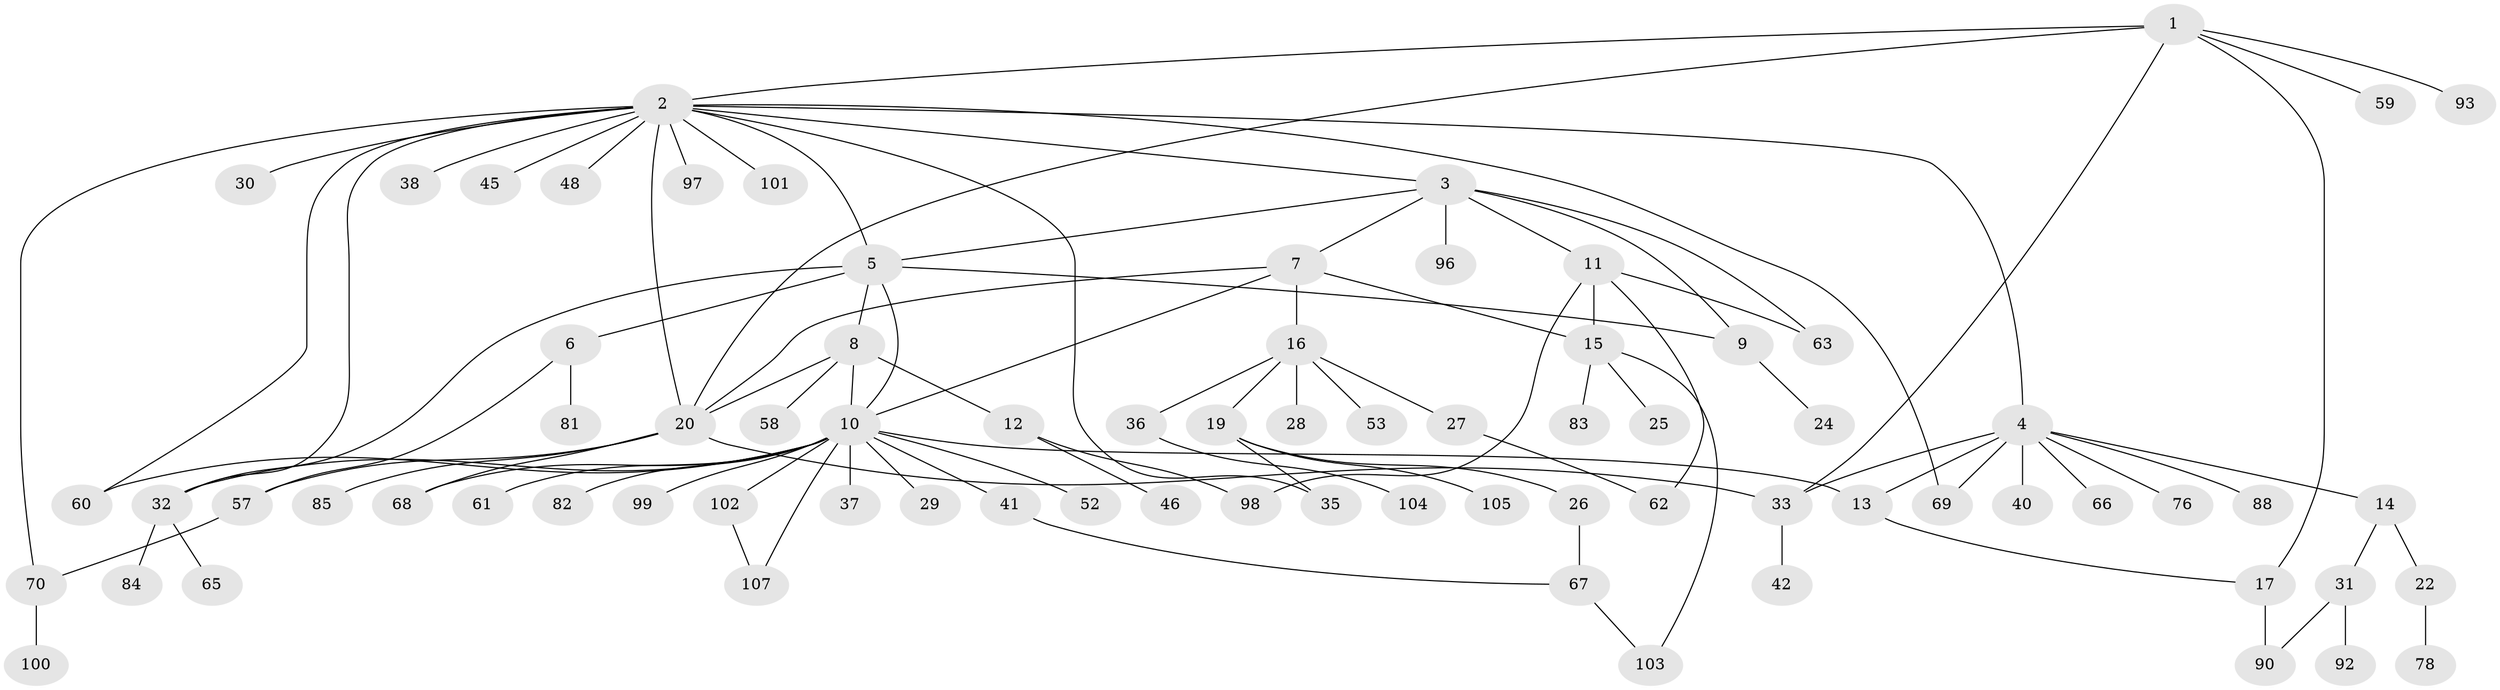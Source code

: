 // Generated by graph-tools (version 1.1) at 2025/23/03/03/25 07:23:49]
// undirected, 77 vertices, 103 edges
graph export_dot {
graph [start="1"]
  node [color=gray90,style=filled];
  1 [super="+23"];
  2 [super="+43"];
  3 [super="+73"];
  4 [super="+39"];
  5 [super="+72"];
  6 [super="+55"];
  7;
  8 [super="+89"];
  9 [super="+95"];
  10 [super="+77"];
  11 [super="+18"];
  12 [super="+44"];
  13 [super="+49"];
  14;
  15 [super="+50"];
  16 [super="+47"];
  17 [super="+54"];
  19 [super="+21"];
  20 [super="+74"];
  22 [super="+56"];
  24;
  25;
  26 [super="+64"];
  27 [super="+79"];
  28;
  29;
  30;
  31 [super="+34"];
  32 [super="+51"];
  33 [super="+108"];
  35;
  36;
  37;
  38 [super="+94"];
  40;
  41;
  42;
  45;
  46 [super="+106"];
  48;
  52;
  53;
  57 [super="+80"];
  58;
  59;
  60;
  61;
  62;
  63;
  65;
  66;
  67 [super="+71"];
  68 [super="+75"];
  69;
  70 [super="+91"];
  76;
  78 [super="+86"];
  81;
  82 [super="+87"];
  83;
  84;
  85;
  88;
  90;
  92;
  93;
  96;
  97;
  98;
  99;
  100;
  101;
  102 [super="+109"];
  103;
  104;
  105;
  107;
  1 -- 2;
  1 -- 17;
  1 -- 20;
  1 -- 33;
  1 -- 59;
  1 -- 93;
  2 -- 3;
  2 -- 4;
  2 -- 5;
  2 -- 30;
  2 -- 32;
  2 -- 35;
  2 -- 38;
  2 -- 45;
  2 -- 48;
  2 -- 60;
  2 -- 69;
  2 -- 70;
  2 -- 97;
  2 -- 101;
  2 -- 20;
  3 -- 5;
  3 -- 7;
  3 -- 9;
  3 -- 11;
  3 -- 63;
  3 -- 96;
  4 -- 13;
  4 -- 14;
  4 -- 40;
  4 -- 66;
  4 -- 69;
  4 -- 76;
  4 -- 88;
  4 -- 33;
  5 -- 6 [weight=2];
  5 -- 8;
  5 -- 9;
  5 -- 10;
  5 -- 32;
  6 -- 81;
  6 -- 57;
  7 -- 10;
  7 -- 15;
  7 -- 16;
  7 -- 20;
  8 -- 10;
  8 -- 12;
  8 -- 20;
  8 -- 58;
  9 -- 24;
  10 -- 29;
  10 -- 32;
  10 -- 37;
  10 -- 41;
  10 -- 52;
  10 -- 60;
  10 -- 61;
  10 -- 68;
  10 -- 82;
  10 -- 99;
  10 -- 102;
  10 -- 107;
  10 -- 13;
  11 -- 15;
  11 -- 62;
  11 -- 63;
  11 -- 98;
  12 -- 46;
  12 -- 98;
  13 -- 17;
  14 -- 22;
  14 -- 31;
  15 -- 25;
  15 -- 83;
  15 -- 103;
  16 -- 19;
  16 -- 27;
  16 -- 28;
  16 -- 36;
  16 -- 53;
  17 -- 90;
  19 -- 26;
  19 -- 105;
  19 -- 35;
  20 -- 33;
  20 -- 57;
  20 -- 68;
  20 -- 85;
  22 -- 78;
  26 -- 67;
  27 -- 62;
  31 -- 90;
  31 -- 92;
  32 -- 65;
  32 -- 84;
  33 -- 42;
  36 -- 104;
  41 -- 67;
  57 -- 70;
  67 -- 103;
  70 -- 100;
  102 -- 107;
}
